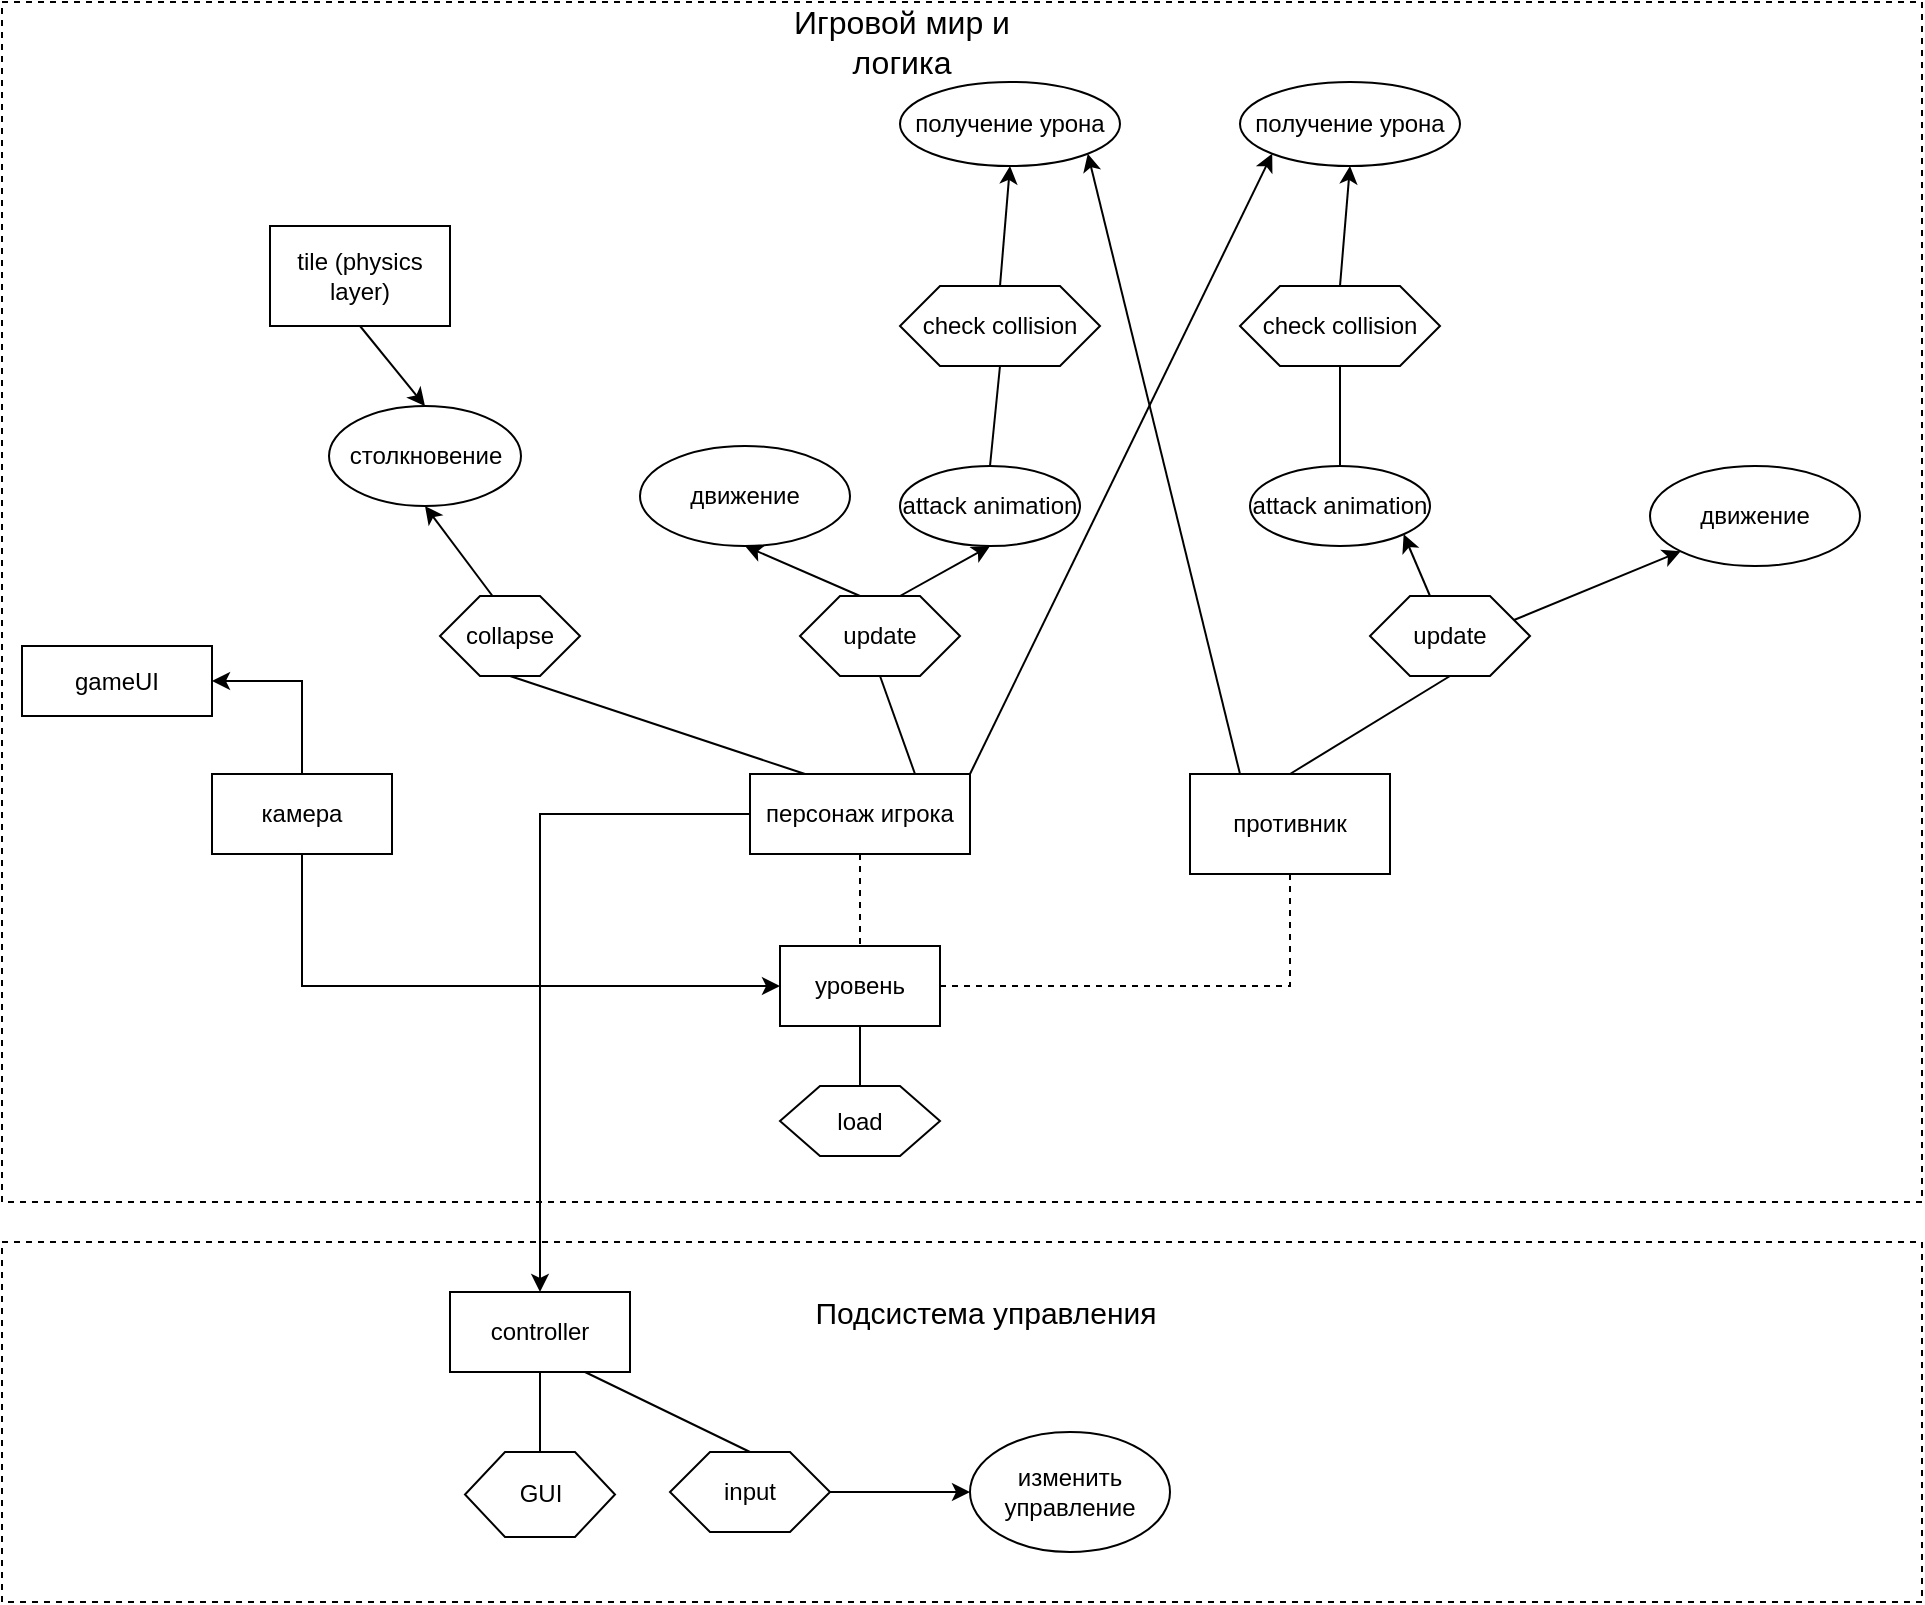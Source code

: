<mxfile version="22.1.2" type="device">
  <diagram id="aEZdG8UF4bRTr-QVQ9_x" name="Страница 1">
    <mxGraphModel dx="2307" dy="877" grid="1" gridSize="10" guides="1" tooltips="1" connect="1" arrows="1" fold="1" page="1" pageScale="1" pageWidth="827" pageHeight="1169" math="0" shadow="0">
      <root>
        <mxCell id="0" />
        <mxCell id="1" parent="0" />
        <mxCell id="r6VcGIrFLr0lAb-dc88S-63" value="&lt;font style=&quot;font-size: 16px&quot;&gt;Игровой мир и логика&lt;/font&gt;" style="text;html=1;strokeColor=none;fillColor=none;align=center;verticalAlign=middle;whiteSpace=wrap;rounded=0;" parent="1" vertex="1">
          <mxGeometry x="290" y="90" width="160" height="20" as="geometry" />
        </mxCell>
        <mxCell id="r6VcGIrFLr0lAb-dc88S-93" value="" style="rounded=0;whiteSpace=wrap;html=1;dashed=1;fillColor=none;" parent="1" vertex="1">
          <mxGeometry x="-80" y="700" width="960" height="180" as="geometry" />
        </mxCell>
        <mxCell id="r6VcGIrFLr0lAb-dc88S-94" value="gameUI" style="rounded=0;whiteSpace=wrap;html=1;fillColor=none;" parent="1" vertex="1">
          <mxGeometry x="-70" y="402" width="95" height="35" as="geometry" />
        </mxCell>
        <mxCell id="r6VcGIrFLr0lAb-dc88S-95" value="controller" style="rounded=0;whiteSpace=wrap;html=1;fillColor=none;" parent="1" vertex="1">
          <mxGeometry x="144" y="725" width="90" height="40" as="geometry" />
        </mxCell>
        <mxCell id="r6VcGIrFLr0lAb-dc88S-96" value="GUI" style="shape=hexagon;perimeter=hexagonPerimeter2;whiteSpace=wrap;html=1;fixedSize=1;fillColor=none;" parent="1" vertex="1">
          <mxGeometry x="151.5" y="805" width="75" height="42.5" as="geometry" />
        </mxCell>
        <mxCell id="r6VcGIrFLr0lAb-dc88S-97" value="" style="endArrow=none;html=1;entryX=0.5;entryY=1;entryDx=0;entryDy=0;exitX=0.5;exitY=0;exitDx=0;exitDy=0;" parent="1" source="r6VcGIrFLr0lAb-dc88S-96" target="r6VcGIrFLr0lAb-dc88S-95" edge="1">
          <mxGeometry width="50" height="50" relative="1" as="geometry">
            <mxPoint x="204" y="815" as="sourcePoint" />
            <mxPoint x="264" y="935" as="targetPoint" />
          </mxGeometry>
        </mxCell>
        <mxCell id="r6VcGIrFLr0lAb-dc88S-98" value="input" style="shape=hexagon;perimeter=hexagonPerimeter2;whiteSpace=wrap;html=1;fixedSize=1;fillColor=none;" parent="1" vertex="1">
          <mxGeometry x="254" y="805" width="80" height="40" as="geometry" />
        </mxCell>
        <mxCell id="r6VcGIrFLr0lAb-dc88S-99" value="" style="endArrow=none;html=1;entryX=0.75;entryY=1;entryDx=0;entryDy=0;exitX=0.5;exitY=0;exitDx=0;exitDy=0;" parent="1" source="r6VcGIrFLr0lAb-dc88S-98" target="r6VcGIrFLr0lAb-dc88S-95" edge="1">
          <mxGeometry width="50" height="50" relative="1" as="geometry">
            <mxPoint x="424" y="715" as="sourcePoint" />
            <mxPoint x="474" y="665" as="targetPoint" />
          </mxGeometry>
        </mxCell>
        <mxCell id="r6VcGIrFLr0lAb-dc88S-100" value="изменить управление" style="ellipse;whiteSpace=wrap;html=1;fillColor=none;" parent="1" vertex="1">
          <mxGeometry x="404" y="795" width="100" height="60" as="geometry" />
        </mxCell>
        <mxCell id="r6VcGIrFLr0lAb-dc88S-101" value="" style="endArrow=classic;html=1;exitX=1;exitY=0.5;exitDx=0;exitDy=0;entryX=0;entryY=0.5;entryDx=0;entryDy=0;" parent="1" source="r6VcGIrFLr0lAb-dc88S-98" target="r6VcGIrFLr0lAb-dc88S-100" edge="1">
          <mxGeometry width="50" height="50" relative="1" as="geometry">
            <mxPoint x="424" y="705" as="sourcePoint" />
            <mxPoint x="474" y="655" as="targetPoint" />
          </mxGeometry>
        </mxCell>
        <mxCell id="r6VcGIrFLr0lAb-dc88S-102" value="&lt;font style=&quot;font-size: 15px&quot;&gt;Подсистема управления&lt;/font&gt;" style="text;html=1;strokeColor=none;fillColor=none;align=center;verticalAlign=middle;whiteSpace=wrap;rounded=0;" parent="1" vertex="1">
          <mxGeometry x="324" y="725" width="176" height="20" as="geometry" />
        </mxCell>
        <mxCell id="r6VcGIrFLr0lAb-dc88S-135" style="edgeStyle=orthogonalEdgeStyle;rounded=0;orthogonalLoop=1;jettySize=auto;html=1;exitX=0.5;exitY=1;exitDx=0;exitDy=0;entryX=0;entryY=0.5;entryDx=0;entryDy=0;" parent="1" source="r6VcGIrFLr0lAb-dc88S-103" target="r6VcGIrFLr0lAb-dc88S-105" edge="1">
          <mxGeometry relative="1" as="geometry" />
        </mxCell>
        <mxCell id="r6VcGIrFLr0lAb-dc88S-144" style="edgeStyle=orthogonalEdgeStyle;rounded=0;orthogonalLoop=1;jettySize=auto;html=1;exitX=0.5;exitY=0;exitDx=0;exitDy=0;entryX=1;entryY=0.5;entryDx=0;entryDy=0;" parent="1" source="r6VcGIrFLr0lAb-dc88S-103" target="r6VcGIrFLr0lAb-dc88S-94" edge="1">
          <mxGeometry relative="1" as="geometry" />
        </mxCell>
        <mxCell id="r6VcGIrFLr0lAb-dc88S-103" value="камера" style="rounded=0;whiteSpace=wrap;html=1;fillColor=none;" parent="1" vertex="1">
          <mxGeometry x="25" y="466" width="90" height="40" as="geometry" />
        </mxCell>
        <mxCell id="r6VcGIrFLr0lAb-dc88S-105" value="уровень" style="rounded=0;whiteSpace=wrap;html=1;fillColor=none;" parent="1" vertex="1">
          <mxGeometry x="309" y="552" width="80" height="40" as="geometry" />
        </mxCell>
        <mxCell id="r6VcGIrFLr0lAb-dc88S-106" value="load" style="shape=hexagon;perimeter=hexagonPerimeter2;whiteSpace=wrap;html=1;fixedSize=1;fillColor=none;" parent="1" vertex="1">
          <mxGeometry x="309" y="622" width="80" height="35" as="geometry" />
        </mxCell>
        <mxCell id="r6VcGIrFLr0lAb-dc88S-149" style="edgeStyle=none;rounded=0;orthogonalLoop=1;jettySize=auto;html=1;exitX=1;exitY=0;exitDx=0;exitDy=0;entryX=0;entryY=1;entryDx=0;entryDy=0;" parent="1" source="r6VcGIrFLr0lAb-dc88S-110" target="r6VcGIrFLr0lAb-dc88S-123" edge="1">
          <mxGeometry relative="1" as="geometry" />
        </mxCell>
        <mxCell id="r6VcGIrFLr0lAb-dc88S-154" style="edgeStyle=orthogonalEdgeStyle;rounded=0;orthogonalLoop=1;jettySize=auto;html=1;exitX=0;exitY=0.5;exitDx=0;exitDy=0;entryX=0.5;entryY=0;entryDx=0;entryDy=0;" parent="1" source="r6VcGIrFLr0lAb-dc88S-110" target="r6VcGIrFLr0lAb-dc88S-95" edge="1">
          <mxGeometry relative="1" as="geometry" />
        </mxCell>
        <mxCell id="r6VcGIrFLr0lAb-dc88S-110" value="персонаж игрока" style="rounded=0;whiteSpace=wrap;html=1;fillColor=none;" parent="1" vertex="1">
          <mxGeometry x="294" y="466" width="110" height="40" as="geometry" />
        </mxCell>
        <mxCell id="r6VcGIrFLr0lAb-dc88S-140" style="rounded=0;orthogonalLoop=1;jettySize=auto;html=1;exitX=0.375;exitY=0;exitDx=0;exitDy=0;entryX=0.5;entryY=1;entryDx=0;entryDy=0;" parent="1" source="r6VcGIrFLr0lAb-dc88S-111" target="r6VcGIrFLr0lAb-dc88S-113" edge="1">
          <mxGeometry relative="1" as="geometry" />
        </mxCell>
        <mxCell id="r6VcGIrFLr0lAb-dc88S-141" style="rounded=0;orthogonalLoop=1;jettySize=auto;html=1;exitX=0.625;exitY=0;exitDx=0;exitDy=0;entryX=0.5;entryY=1;entryDx=0;entryDy=0;" parent="1" source="r6VcGIrFLr0lAb-dc88S-111" target="r6VcGIrFLr0lAb-dc88S-122" edge="1">
          <mxGeometry relative="1" as="geometry" />
        </mxCell>
        <mxCell id="r6VcGIrFLr0lAb-dc88S-111" value="update" style="shape=hexagon;perimeter=hexagonPerimeter2;whiteSpace=wrap;html=1;fixedSize=1;fillColor=none;" parent="1" vertex="1">
          <mxGeometry x="319" y="377" width="80" height="40" as="geometry" />
        </mxCell>
        <mxCell id="r6VcGIrFLr0lAb-dc88S-142" style="orthogonalLoop=1;jettySize=auto;html=1;exitX=0.375;exitY=0;exitDx=0;exitDy=0;entryX=0.5;entryY=1;entryDx=0;entryDy=0;rounded=0;" parent="1" source="r6VcGIrFLr0lAb-dc88S-112" target="r6VcGIrFLr0lAb-dc88S-120" edge="1">
          <mxGeometry relative="1" as="geometry" />
        </mxCell>
        <mxCell id="r6VcGIrFLr0lAb-dc88S-112" value="collapse" style="shape=hexagon;perimeter=hexagonPerimeter2;whiteSpace=wrap;html=1;fixedSize=1;fillColor=none;" parent="1" vertex="1">
          <mxGeometry x="139" y="377" width="70" height="40" as="geometry" />
        </mxCell>
        <mxCell id="r6VcGIrFLr0lAb-dc88S-113" value="движение" style="ellipse;whiteSpace=wrap;html=1;fillColor=none;" parent="1" vertex="1">
          <mxGeometry x="239" y="302" width="105" height="50" as="geometry" />
        </mxCell>
        <mxCell id="r6VcGIrFLr0lAb-dc88S-148" style="edgeStyle=none;rounded=0;orthogonalLoop=1;jettySize=auto;html=1;exitX=0.25;exitY=0;exitDx=0;exitDy=0;entryX=1;entryY=1;entryDx=0;entryDy=0;" parent="1" source="r6VcGIrFLr0lAb-dc88S-116" target="r6VcGIrFLr0lAb-dc88S-126" edge="1">
          <mxGeometry relative="1" as="geometry" />
        </mxCell>
        <mxCell id="r6VcGIrFLr0lAb-dc88S-116" value="противник" style="rounded=0;whiteSpace=wrap;html=1;fillColor=none;" parent="1" vertex="1">
          <mxGeometry x="514" y="466" width="100" height="50" as="geometry" />
        </mxCell>
        <mxCell id="r6VcGIrFLr0lAb-dc88S-150" style="edgeStyle=none;rounded=0;orthogonalLoop=1;jettySize=auto;html=1;exitX=1;exitY=0.25;exitDx=0;exitDy=0;entryX=0;entryY=1;entryDx=0;entryDy=0;" parent="1" source="r6VcGIrFLr0lAb-dc88S-117" target="r6VcGIrFLr0lAb-dc88S-118" edge="1">
          <mxGeometry relative="1" as="geometry" />
        </mxCell>
        <mxCell id="r6VcGIrFLr0lAb-dc88S-151" style="edgeStyle=none;rounded=0;orthogonalLoop=1;jettySize=auto;html=1;exitX=0.375;exitY=0;exitDx=0;exitDy=0;entryX=1;entryY=1;entryDx=0;entryDy=0;" parent="1" source="r6VcGIrFLr0lAb-dc88S-117" target="r6VcGIrFLr0lAb-dc88S-125" edge="1">
          <mxGeometry relative="1" as="geometry" />
        </mxCell>
        <mxCell id="r6VcGIrFLr0lAb-dc88S-117" value="update" style="shape=hexagon;perimeter=hexagonPerimeter2;whiteSpace=wrap;html=1;fixedSize=1;fillColor=none;" parent="1" vertex="1">
          <mxGeometry x="604" y="377" width="80" height="40" as="geometry" />
        </mxCell>
        <mxCell id="r6VcGIrFLr0lAb-dc88S-118" value="движение" style="ellipse;whiteSpace=wrap;html=1;fillColor=none;" parent="1" vertex="1">
          <mxGeometry x="744" y="312" width="105" height="50" as="geometry" />
        </mxCell>
        <mxCell id="r6VcGIrFLr0lAb-dc88S-143" style="edgeStyle=none;rounded=0;orthogonalLoop=1;jettySize=auto;html=1;exitX=0.5;exitY=1;exitDx=0;exitDy=0;entryX=0.5;entryY=0;entryDx=0;entryDy=0;" parent="1" source="r6VcGIrFLr0lAb-dc88S-119" target="r6VcGIrFLr0lAb-dc88S-120" edge="1">
          <mxGeometry relative="1" as="geometry" />
        </mxCell>
        <mxCell id="r6VcGIrFLr0lAb-dc88S-119" value="tile (physics layer)" style="rounded=0;whiteSpace=wrap;html=1;fillColor=none;" parent="1" vertex="1">
          <mxGeometry x="54" y="192" width="90" height="50" as="geometry" />
        </mxCell>
        <mxCell id="r6VcGIrFLr0lAb-dc88S-120" value="столкновение" style="ellipse;whiteSpace=wrap;html=1;fillColor=none;" parent="1" vertex="1">
          <mxGeometry x="83.5" y="282" width="96" height="50" as="geometry" />
        </mxCell>
        <mxCell id="r6VcGIrFLr0lAb-dc88S-146" style="rounded=0;orthogonalLoop=1;jettySize=auto;html=1;exitX=0.5;exitY=0;exitDx=0;exitDy=0;entryX=0.5;entryY=1;entryDx=0;entryDy=0;" parent="1" source="r6VcGIrFLr0lAb-dc88S-121" target="r6VcGIrFLr0lAb-dc88S-126" edge="1">
          <mxGeometry relative="1" as="geometry" />
        </mxCell>
        <mxCell id="r6VcGIrFLr0lAb-dc88S-121" value="check collision" style="shape=hexagon;perimeter=hexagonPerimeter2;whiteSpace=wrap;html=1;fixedSize=1;fillColor=none;" parent="1" vertex="1">
          <mxGeometry x="369" y="222" width="100" height="40" as="geometry" />
        </mxCell>
        <mxCell id="r6VcGIrFLr0lAb-dc88S-122" value="attack animation" style="ellipse;whiteSpace=wrap;html=1;fillColor=none;" parent="1" vertex="1">
          <mxGeometry x="369" y="312" width="90" height="40" as="geometry" />
        </mxCell>
        <mxCell id="r6VcGIrFLr0lAb-dc88S-123" value="получение урона" style="ellipse;whiteSpace=wrap;html=1;fillColor=none;" parent="1" vertex="1">
          <mxGeometry x="539" y="120" width="110" height="42" as="geometry" />
        </mxCell>
        <mxCell id="r6VcGIrFLr0lAb-dc88S-153" style="edgeStyle=none;rounded=0;orthogonalLoop=1;jettySize=auto;html=1;exitX=0.5;exitY=0;exitDx=0;exitDy=0;entryX=0.5;entryY=1;entryDx=0;entryDy=0;" parent="1" source="r6VcGIrFLr0lAb-dc88S-124" target="r6VcGIrFLr0lAb-dc88S-123" edge="1">
          <mxGeometry relative="1" as="geometry" />
        </mxCell>
        <mxCell id="r6VcGIrFLr0lAb-dc88S-124" value="check collision" style="shape=hexagon;perimeter=hexagonPerimeter2;whiteSpace=wrap;html=1;fixedSize=1;fillColor=none;" parent="1" vertex="1">
          <mxGeometry x="539" y="222" width="100" height="40" as="geometry" />
        </mxCell>
        <mxCell id="r6VcGIrFLr0lAb-dc88S-125" value="attack animation" style="ellipse;whiteSpace=wrap;html=1;fillColor=none;" parent="1" vertex="1">
          <mxGeometry x="544" y="312" width="90" height="40" as="geometry" />
        </mxCell>
        <mxCell id="r6VcGIrFLr0lAb-dc88S-126" value="получение урона" style="ellipse;whiteSpace=wrap;html=1;fillColor=none;" parent="1" vertex="1">
          <mxGeometry x="369" y="120" width="110" height="42" as="geometry" />
        </mxCell>
        <mxCell id="r6VcGIrFLr0lAb-dc88S-134" value="" style="endArrow=none;html=1;exitX=0.5;exitY=1;exitDx=0;exitDy=0;entryX=0.5;entryY=0;entryDx=0;entryDy=0;" parent="1" source="r6VcGIrFLr0lAb-dc88S-105" target="r6VcGIrFLr0lAb-dc88S-106" edge="1">
          <mxGeometry width="50" height="50" relative="1" as="geometry">
            <mxPoint x="564" y="462" as="sourcePoint" />
            <mxPoint x="614" y="412" as="targetPoint" />
          </mxGeometry>
        </mxCell>
        <mxCell id="r6VcGIrFLr0lAb-dc88S-138" value="" style="endArrow=none;html=1;exitX=0.25;exitY=0;exitDx=0;exitDy=0;entryX=0.5;entryY=1;entryDx=0;entryDy=0;" parent="1" source="r6VcGIrFLr0lAb-dc88S-110" target="r6VcGIrFLr0lAb-dc88S-112" edge="1">
          <mxGeometry width="50" height="50" relative="1" as="geometry">
            <mxPoint x="564" y="462" as="sourcePoint" />
            <mxPoint x="614" y="412" as="targetPoint" />
          </mxGeometry>
        </mxCell>
        <mxCell id="r6VcGIrFLr0lAb-dc88S-139" value="" style="endArrow=none;html=1;exitX=0.75;exitY=0;exitDx=0;exitDy=0;entryX=0.5;entryY=1;entryDx=0;entryDy=0;" parent="1" source="r6VcGIrFLr0lAb-dc88S-110" target="r6VcGIrFLr0lAb-dc88S-111" edge="1">
          <mxGeometry width="50" height="50" relative="1" as="geometry">
            <mxPoint x="564" y="462" as="sourcePoint" />
            <mxPoint x="614" y="412" as="targetPoint" />
          </mxGeometry>
        </mxCell>
        <mxCell id="r6VcGIrFLr0lAb-dc88S-145" value="" style="endArrow=none;html=1;exitX=0.5;exitY=0;exitDx=0;exitDy=0;entryX=0.5;entryY=1;entryDx=0;entryDy=0;" parent="1" source="r6VcGIrFLr0lAb-dc88S-122" target="r6VcGIrFLr0lAb-dc88S-121" edge="1">
          <mxGeometry width="50" height="50" relative="1" as="geometry">
            <mxPoint x="624" y="422" as="sourcePoint" />
            <mxPoint x="674" y="372" as="targetPoint" />
          </mxGeometry>
        </mxCell>
        <mxCell id="r6VcGIrFLr0lAb-dc88S-147" value="" style="endArrow=none;html=1;exitX=0.5;exitY=0;exitDx=0;exitDy=0;entryX=0.5;entryY=1;entryDx=0;entryDy=0;" parent="1" source="r6VcGIrFLr0lAb-dc88S-116" target="r6VcGIrFLr0lAb-dc88S-117" edge="1">
          <mxGeometry width="50" height="50" relative="1" as="geometry">
            <mxPoint x="624" y="422" as="sourcePoint" />
            <mxPoint x="674" y="372" as="targetPoint" />
          </mxGeometry>
        </mxCell>
        <mxCell id="r6VcGIrFLr0lAb-dc88S-152" value="" style="endArrow=none;html=1;exitX=0.5;exitY=0;exitDx=0;exitDy=0;entryX=0.5;entryY=1;entryDx=0;entryDy=0;" parent="1" source="r6VcGIrFLr0lAb-dc88S-125" target="r6VcGIrFLr0lAb-dc88S-124" edge="1">
          <mxGeometry width="50" height="50" relative="1" as="geometry">
            <mxPoint x="624" y="422" as="sourcePoint" />
            <mxPoint x="674" y="372" as="targetPoint" />
          </mxGeometry>
        </mxCell>
        <mxCell id="r6VcGIrFLr0lAb-dc88S-155" value="" style="endArrow=none;dashed=1;html=1;exitX=0.5;exitY=1;exitDx=0;exitDy=0;entryX=0.5;entryY=0;entryDx=0;entryDy=0;" parent="1" source="r6VcGIrFLr0lAb-dc88S-110" target="r6VcGIrFLr0lAb-dc88S-105" edge="1">
          <mxGeometry width="50" height="50" relative="1" as="geometry">
            <mxPoint x="454" y="552" as="sourcePoint" />
            <mxPoint x="504" y="502" as="targetPoint" />
          </mxGeometry>
        </mxCell>
        <mxCell id="r6VcGIrFLr0lAb-dc88S-156" value="" style="endArrow=none;dashed=1;html=1;entryX=0.5;entryY=1;entryDx=0;entryDy=0;exitX=1;exitY=0.5;exitDx=0;exitDy=0;edgeStyle=orthogonalEdgeStyle;rounded=0;" parent="1" source="r6VcGIrFLr0lAb-dc88S-105" target="r6VcGIrFLr0lAb-dc88S-116" edge="1">
          <mxGeometry width="50" height="50" relative="1" as="geometry">
            <mxPoint x="454" y="552" as="sourcePoint" />
            <mxPoint x="504" y="502" as="targetPoint" />
          </mxGeometry>
        </mxCell>
        <mxCell id="r6VcGIrFLr0lAb-dc88S-157" value="" style="rounded=0;whiteSpace=wrap;html=1;dashed=1;fillColor=none;" parent="1" vertex="1">
          <mxGeometry x="-80" y="80" width="960" height="600" as="geometry" />
        </mxCell>
      </root>
    </mxGraphModel>
  </diagram>
</mxfile>
